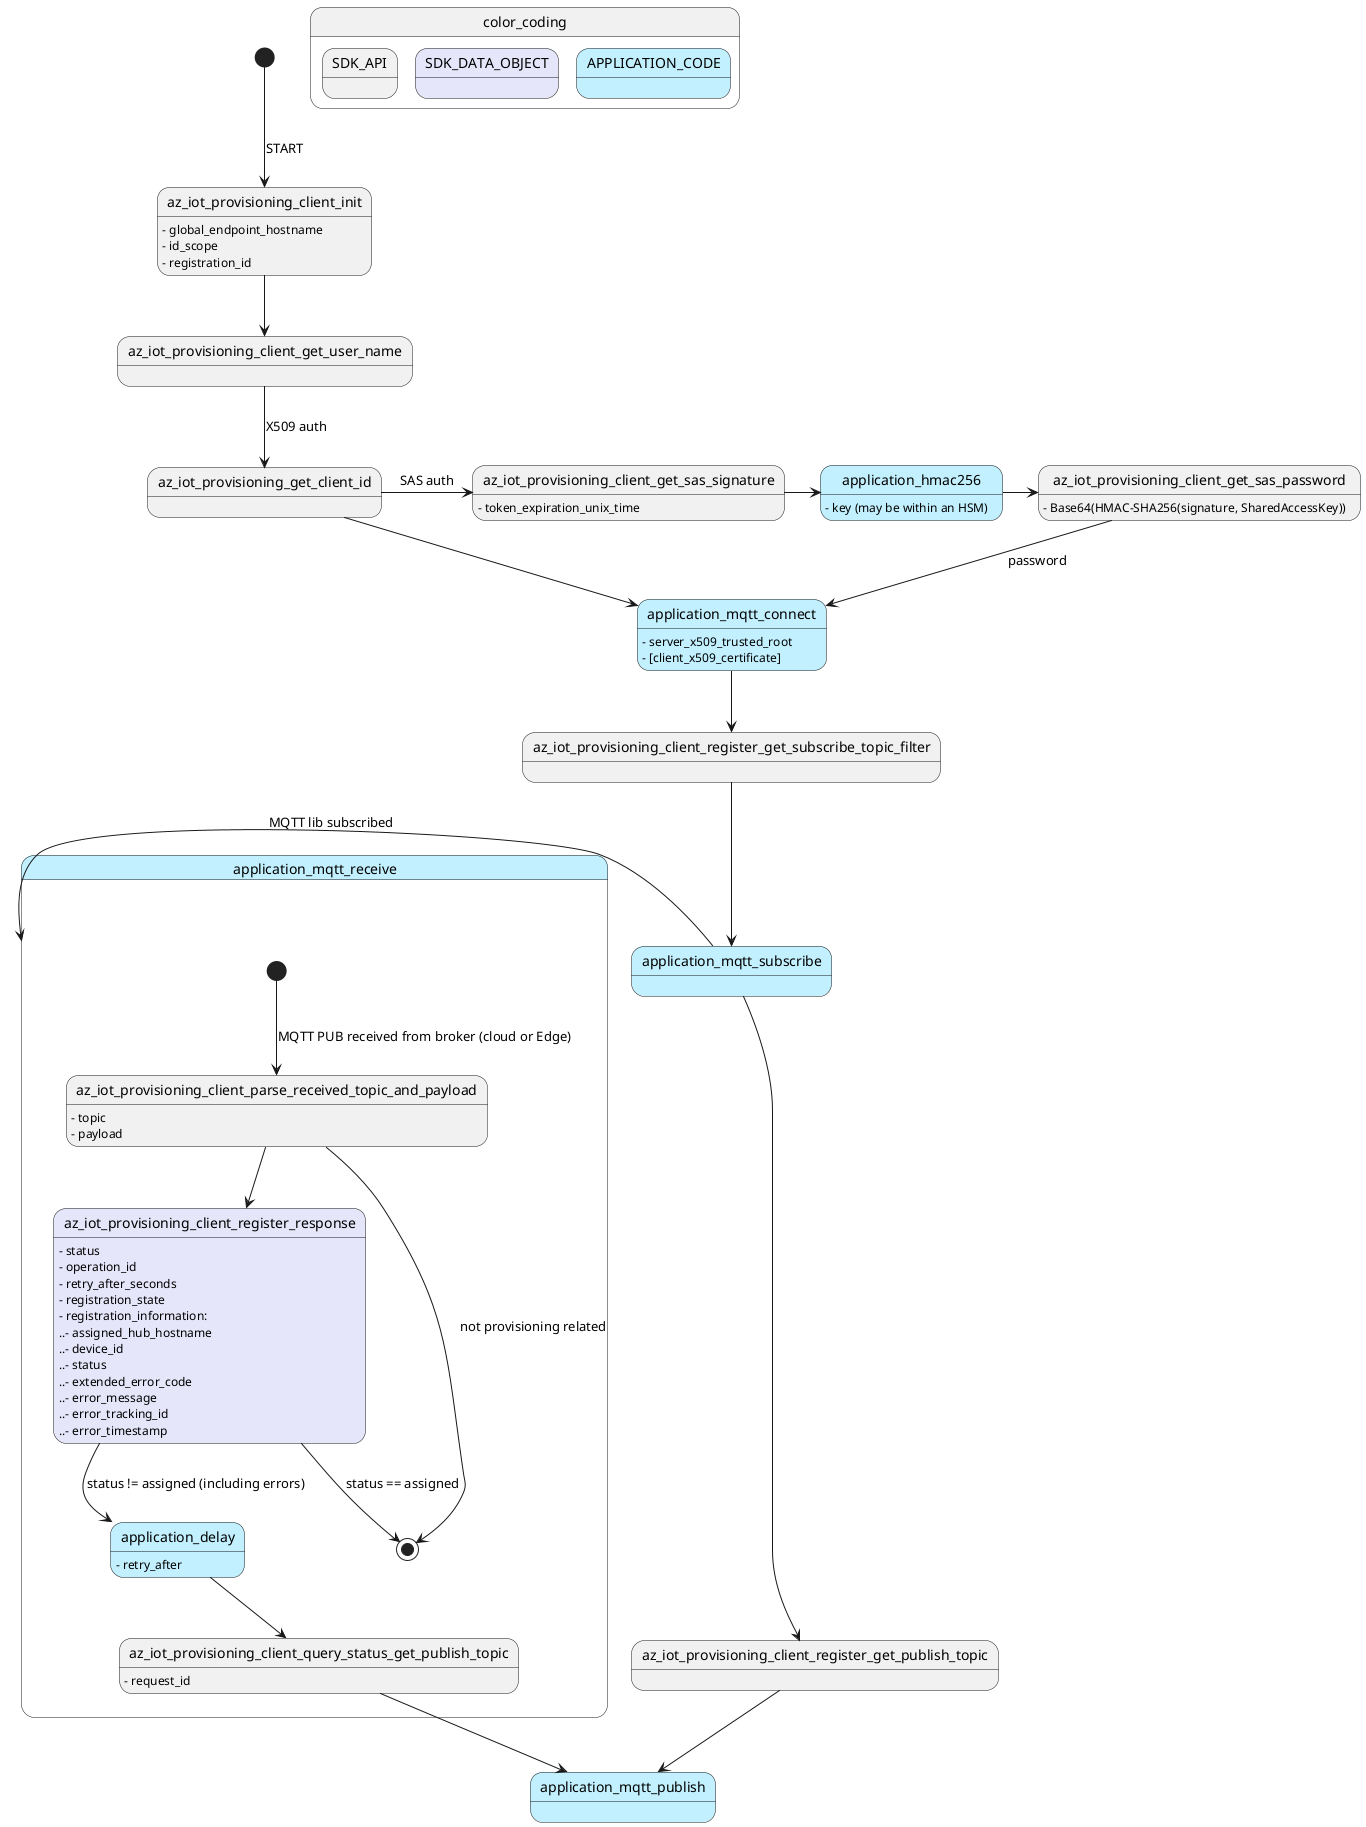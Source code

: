 @startuml

skinparam state {
    BackgroundColor<<APP>> APPLICATION
    BackgroundColor<<STRUCT>> Lavender
}

state color_coding {
    state SDK_API
    state SDK_DATA_OBJECT <<STRUCT>>
    state APPLICATION_CODE <<APP>>
}

' Init
[*] --> az_iot_provisioning_client_init: START
az_iot_provisioning_client_init --> az_iot_provisioning_client_get_user_name
az_iot_provisioning_client_get_user_name --> az_iot_provisioning_get_client_id : X509 auth
state application_mqtt_connect <<APP>>
az_iot_provisioning_get_client_id --> application_mqtt_connect

' Optional SAS token generation:
az_iot_provisioning_get_client_id -> az_iot_provisioning_client_get_sas_signature : SAS auth
az_iot_provisioning_client_get_sas_signature -> application_hmac256
application_hmac256 -> az_iot_provisioning_client_get_sas_password
az_iot_provisioning_client_get_sas_password --> application_mqtt_connect : password
state application_hmac256 <<APP>>

' Subscribe
application_mqtt_connect --> az_iot_provisioning_client_register_get_subscribe_topic_filter
az_iot_provisioning_client_register_get_subscribe_topic_filter --> application_mqtt_subscribe
state application_mqtt_subscribe <<APP>>
application_mqtt_subscribe -> application_mqtt_receive : MQTT lib subscribed

' Register
application_mqtt_subscribe --> az_iot_provisioning_client_register_get_publish_topic
az_iot_provisioning_client_register_get_publish_topic --> application_mqtt_publish
state application_mqtt_publish <<APP>>

state application_mqtt_receive <<APP>> { 
' MQTT PUB received
    [*] --> az_iot_provisioning_client_parse_received_topic_and_payload: MQTT PUB received from broker (cloud or Edge)
    az_iot_provisioning_client_parse_received_topic_and_payload --> az_iot_provisioning_client_register_response
    az_iot_provisioning_client_parse_received_topic_and_payload --> [*] : not provisioning related

    az_iot_provisioning_client_register_response --> [*] : status == assigned
    az_iot_provisioning_client_register_response --> application_delay : status != assigned (including errors)
    state application_delay <<APP>>
    application_delay --> az_iot_provisioning_client_query_status_get_publish_topic
    az_iot_provisioning_client_query_status_get_publish_topic --> application_mqtt_publish
}

' Provisioning client:
az_iot_provisioning_client_init : - global_endpoint_hostname
az_iot_provisioning_client_init : - id_scope
az_iot_provisioning_client_init : - registration_id

' SAS Tokens
az_iot_provisioning_client_get_sas_signature : - token_expiration_unix_time

az_iot_provisioning_client_parse_received_topic_and_payload : - topic
az_iot_provisioning_client_parse_received_topic_and_payload : - payload

state az_iot_provisioning_client_register_response <<STRUCT>>
az_iot_provisioning_client_register_response : - status
az_iot_provisioning_client_register_response : - operation_id
az_iot_provisioning_client_register_response : - retry_after_seconds
az_iot_provisioning_client_register_response : - registration_state
az_iot_provisioning_client_register_response : - registration_information:
az_iot_provisioning_client_register_response : ..- assigned_hub_hostname
az_iot_provisioning_client_register_response : ..- device_id
az_iot_provisioning_client_register_response : ..- status
az_iot_provisioning_client_register_response : ..- extended_error_code
az_iot_provisioning_client_register_response : ..- error_message
az_iot_provisioning_client_register_response : ..- error_tracking_id
az_iot_provisioning_client_register_response : ..- error_timestamp

az_iot_provisioning_client_get_sas_password: - Base64(HMAC-SHA256(signature, SharedAccessKey))

az_iot_provisioning_client_query_status_get_publish_topic : - request_id

' Application interfaces
application_mqtt_connect : - server_x509_trusted_root
application_mqtt_connect : - [client_x509_certificate]
application_delay : - retry_after
application_hmac256 : - key (may be within an HSM)

@enduml
